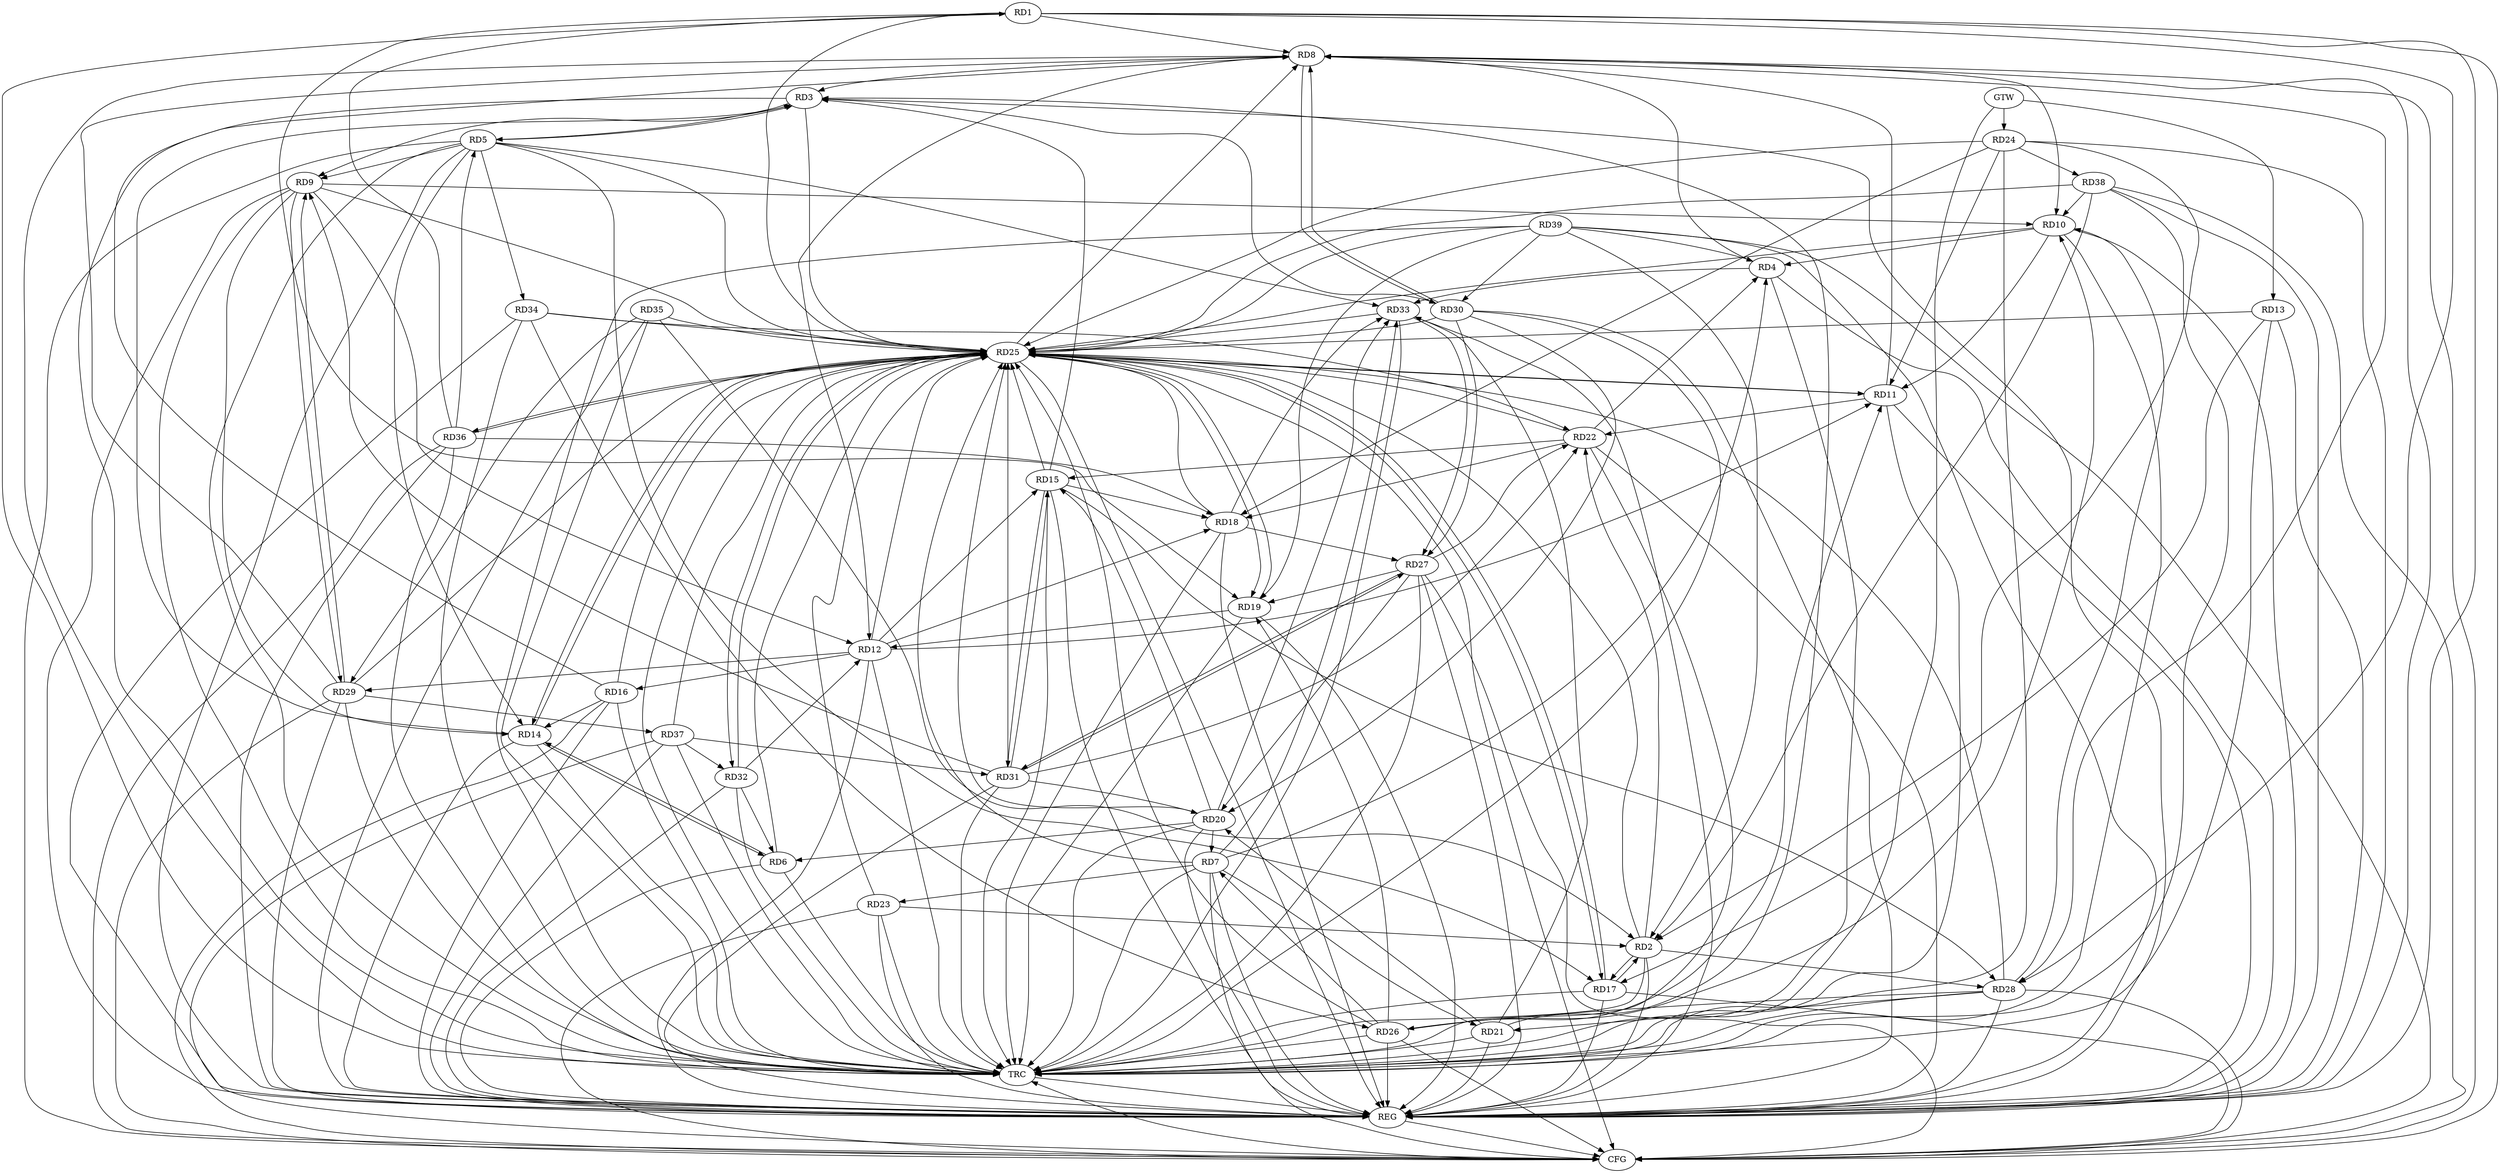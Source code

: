 strict digraph G {
  RD1 [ label="RD1" ];
  RD2 [ label="RD2" ];
  RD3 [ label="RD3" ];
  RD4 [ label="RD4" ];
  RD5 [ label="RD5" ];
  RD6 [ label="RD6" ];
  RD7 [ label="RD7" ];
  RD8 [ label="RD8" ];
  RD9 [ label="RD9" ];
  RD10 [ label="RD10" ];
  RD11 [ label="RD11" ];
  RD12 [ label="RD12" ];
  RD13 [ label="RD13" ];
  RD14 [ label="RD14" ];
  RD15 [ label="RD15" ];
  RD16 [ label="RD16" ];
  RD17 [ label="RD17" ];
  RD18 [ label="RD18" ];
  RD19 [ label="RD19" ];
  RD20 [ label="RD20" ];
  RD21 [ label="RD21" ];
  RD22 [ label="RD22" ];
  RD23 [ label="RD23" ];
  RD24 [ label="RD24" ];
  RD25 [ label="RD25" ];
  RD26 [ label="RD26" ];
  RD27 [ label="RD27" ];
  RD28 [ label="RD28" ];
  RD29 [ label="RD29" ];
  RD30 [ label="RD30" ];
  RD31 [ label="RD31" ];
  RD32 [ label="RD32" ];
  RD33 [ label="RD33" ];
  RD34 [ label="RD34" ];
  RD35 [ label="RD35" ];
  RD36 [ label="RD36" ];
  RD37 [ label="RD37" ];
  RD38 [ label="RD38" ];
  RD39 [ label="RD39" ];
  GTW [ label="GTW" ];
  REG [ label="REG" ];
  CFG [ label="CFG" ];
  TRC [ label="TRC" ];
  RD1 -> RD8;
  RD1 -> RD19;
  RD1 -> RD28;
  RD36 -> RD1;
  RD13 -> RD2;
  RD2 -> RD17;
  RD17 -> RD2;
  RD2 -> RD22;
  RD23 -> RD2;
  RD2 -> RD28;
  RD35 -> RD2;
  RD38 -> RD2;
  RD39 -> RD2;
  RD3 -> RD5;
  RD5 -> RD3;
  RD8 -> RD3;
  RD3 -> RD9;
  RD14 -> RD3;
  RD15 -> RD3;
  RD21 -> RD3;
  RD3 -> RD30;
  RD7 -> RD4;
  RD4 -> RD8;
  RD10 -> RD4;
  RD22 -> RD4;
  RD4 -> RD33;
  RD39 -> RD4;
  RD5 -> RD9;
  RD5 -> RD14;
  RD5 -> RD17;
  RD5 -> RD33;
  RD5 -> RD34;
  RD36 -> RD5;
  RD6 -> RD14;
  RD14 -> RD6;
  RD20 -> RD6;
  RD32 -> RD6;
  RD20 -> RD7;
  RD7 -> RD21;
  RD7 -> RD23;
  RD7 -> RD25;
  RD26 -> RD7;
  RD7 -> RD33;
  RD8 -> RD10;
  RD11 -> RD8;
  RD8 -> RD12;
  RD16 -> RD8;
  RD25 -> RD8;
  RD8 -> RD28;
  RD29 -> RD8;
  RD8 -> RD30;
  RD30 -> RD8;
  RD9 -> RD10;
  RD9 -> RD12;
  RD9 -> RD14;
  RD9 -> RD25;
  RD9 -> RD29;
  RD29 -> RD9;
  RD31 -> RD9;
  RD10 -> RD11;
  RD26 -> RD10;
  RD28 -> RD10;
  RD38 -> RD10;
  RD12 -> RD11;
  RD11 -> RD22;
  RD24 -> RD11;
  RD25 -> RD11;
  RD26 -> RD11;
  RD12 -> RD15;
  RD12 -> RD16;
  RD12 -> RD18;
  RD19 -> RD12;
  RD12 -> RD29;
  RD32 -> RD12;
  RD16 -> RD14;
  RD14 -> RD25;
  RD25 -> RD14;
  RD15 -> RD18;
  RD20 -> RD15;
  RD22 -> RD15;
  RD15 -> RD28;
  RD15 -> RD31;
  RD31 -> RD15;
  RD24 -> RD17;
  RD25 -> RD17;
  RD22 -> RD18;
  RD24 -> RD18;
  RD18 -> RD27;
  RD18 -> RD33;
  RD36 -> RD18;
  RD25 -> RD19;
  RD26 -> RD19;
  RD27 -> RD19;
  RD39 -> RD19;
  RD21 -> RD20;
  RD27 -> RD20;
  RD30 -> RD20;
  RD31 -> RD20;
  RD20 -> RD33;
  RD28 -> RD21;
  RD21 -> RD33;
  RD22 -> RD25;
  RD27 -> RD22;
  RD31 -> RD22;
  RD34 -> RD22;
  RD23 -> RD25;
  RD24 -> RD25;
  RD24 -> RD38;
  RD29 -> RD25;
  RD25 -> RD32;
  RD33 -> RD25;
  RD25 -> RD36;
  RD39 -> RD25;
  RD28 -> RD26;
  RD34 -> RD26;
  RD30 -> RD27;
  RD27 -> RD31;
  RD31 -> RD27;
  RD33 -> RD27;
  RD35 -> RD29;
  RD29 -> RD37;
  RD39 -> RD30;
  RD37 -> RD31;
  RD37 -> RD32;
  GTW -> RD13;
  GTW -> RD24;
  RD1 -> REG;
  RD2 -> REG;
  RD3 -> REG;
  RD4 -> REG;
  RD5 -> REG;
  RD6 -> REG;
  RD7 -> REG;
  RD8 -> REG;
  RD9 -> REG;
  RD10 -> REG;
  RD11 -> REG;
  RD12 -> REG;
  RD13 -> REG;
  RD14 -> REG;
  RD15 -> REG;
  RD16 -> REG;
  RD17 -> REG;
  RD18 -> REG;
  RD19 -> REG;
  RD20 -> REG;
  RD21 -> REG;
  RD22 -> REG;
  RD23 -> REG;
  RD24 -> REG;
  RD25 -> REG;
  RD26 -> REG;
  RD27 -> REG;
  RD28 -> REG;
  RD29 -> REG;
  RD30 -> REG;
  RD31 -> REG;
  RD32 -> REG;
  RD33 -> REG;
  RD34 -> REG;
  RD35 -> REG;
  RD36 -> REG;
  RD37 -> REG;
  RD38 -> REG;
  RD39 -> REG;
  RD36 -> CFG;
  RD7 -> CFG;
  RD16 -> CFG;
  RD25 -> CFG;
  RD5 -> CFG;
  RD1 -> CFG;
  RD8 -> CFG;
  RD17 -> CFG;
  RD39 -> CFG;
  RD29 -> CFG;
  RD23 -> CFG;
  RD37 -> CFG;
  RD38 -> CFG;
  RD27 -> CFG;
  RD26 -> CFG;
  RD28 -> CFG;
  REG -> CFG;
  RD1 -> TRC;
  RD2 -> TRC;
  RD3 -> TRC;
  RD4 -> TRC;
  RD5 -> TRC;
  RD6 -> TRC;
  RD7 -> TRC;
  RD8 -> TRC;
  RD9 -> TRC;
  RD10 -> TRC;
  RD11 -> TRC;
  RD12 -> TRC;
  RD13 -> TRC;
  RD14 -> TRC;
  RD15 -> TRC;
  RD16 -> TRC;
  RD17 -> TRC;
  RD18 -> TRC;
  RD19 -> TRC;
  RD20 -> TRC;
  RD21 -> TRC;
  RD22 -> TRC;
  RD23 -> TRC;
  RD24 -> TRC;
  RD25 -> TRC;
  RD26 -> TRC;
  RD27 -> TRC;
  RD28 -> TRC;
  RD29 -> TRC;
  RD30 -> TRC;
  RD31 -> TRC;
  RD32 -> TRC;
  RD33 -> TRC;
  RD34 -> TRC;
  RD35 -> TRC;
  RD36 -> TRC;
  RD37 -> TRC;
  RD38 -> TRC;
  RD39 -> TRC;
  GTW -> TRC;
  CFG -> TRC;
  TRC -> REG;
  RD16 -> RD25;
  RD18 -> RD25;
  RD13 -> RD25;
  RD10 -> RD25;
  RD3 -> RD25;
  RD30 -> RD25;
  RD32 -> RD25;
  RD20 -> RD25;
  RD36 -> RD25;
  RD37 -> RD25;
  RD34 -> RD25;
  RD26 -> RD25;
  RD35 -> RD25;
  RD31 -> RD25;
  RD28 -> RD25;
  RD19 -> RD25;
  RD11 -> RD25;
  RD1 -> RD25;
  RD17 -> RD25;
  RD6 -> RD25;
  RD5 -> RD25;
  RD15 -> RD25;
  RD12 -> RD25;
  RD2 -> RD25;
  RD38 -> RD25;
}
